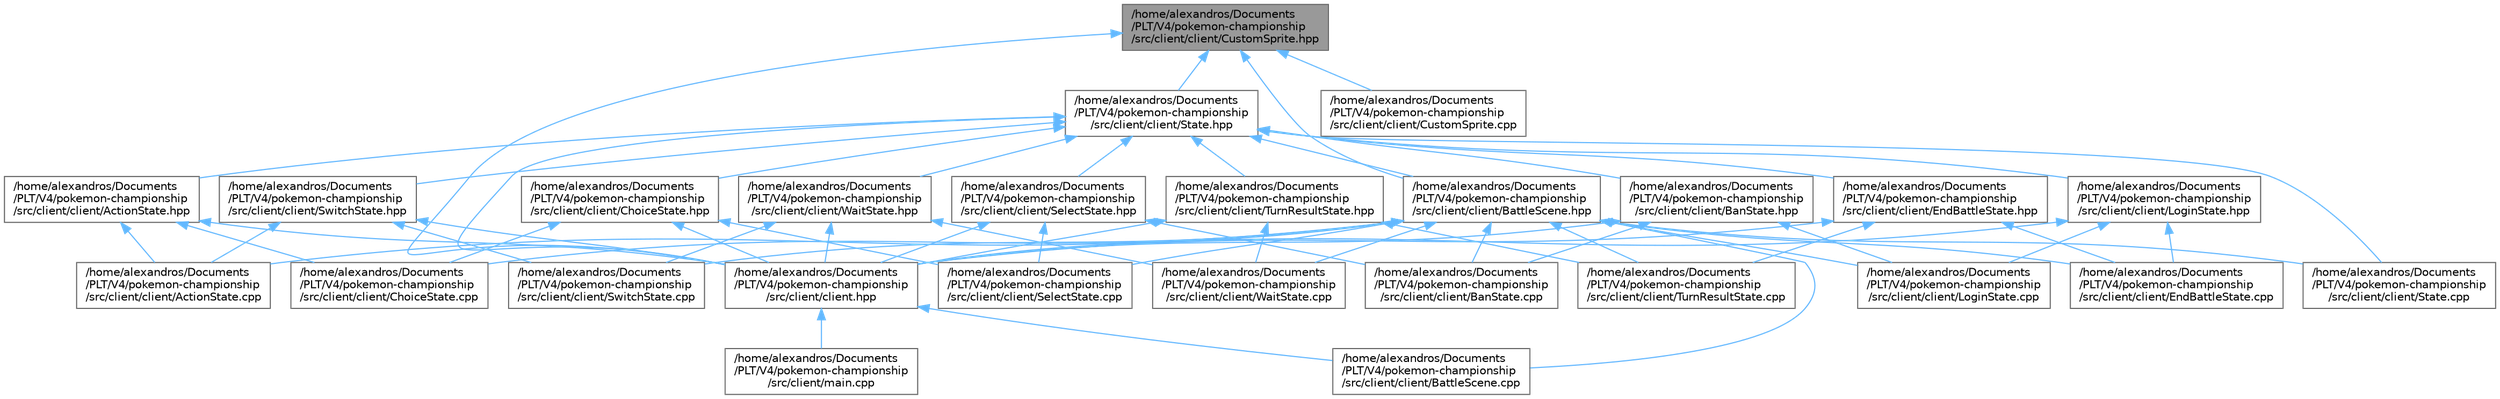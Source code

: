 digraph "/home/alexandros/Documents/PLT/V4/pokemon-championship/src/client/client/CustomSprite.hpp"
{
 // LATEX_PDF_SIZE
  bgcolor="transparent";
  edge [fontname=Helvetica,fontsize=10,labelfontname=Helvetica,labelfontsize=10];
  node [fontname=Helvetica,fontsize=10,shape=box,height=0.2,width=0.4];
  Node1 [label="/home/alexandros/Documents\l/PLT/V4/pokemon-championship\l/src/client/client/CustomSprite.hpp",height=0.2,width=0.4,color="gray40", fillcolor="grey60", style="filled", fontcolor="black",tooltip=" "];
  Node1 -> Node2 [dir="back",color="steelblue1",style="solid"];
  Node2 [label="/home/alexandros/Documents\l/PLT/V4/pokemon-championship\l/src/client/client.hpp",height=0.2,width=0.4,color="grey40", fillcolor="white", style="filled",URL="$client_8hpp.html",tooltip=" "];
  Node2 -> Node3 [dir="back",color="steelblue1",style="solid"];
  Node3 [label="/home/alexandros/Documents\l/PLT/V4/pokemon-championship\l/src/client/client/BattleScene.cpp",height=0.2,width=0.4,color="grey40", fillcolor="white", style="filled",URL="$_battle_scene_8cpp.html",tooltip=" "];
  Node2 -> Node4 [dir="back",color="steelblue1",style="solid"];
  Node4 [label="/home/alexandros/Documents\l/PLT/V4/pokemon-championship\l/src/client/main.cpp",height=0.2,width=0.4,color="grey40", fillcolor="white", style="filled",URL="$client_2main_8cpp.html",tooltip=" "];
  Node1 -> Node5 [dir="back",color="steelblue1",style="solid"];
  Node5 [label="/home/alexandros/Documents\l/PLT/V4/pokemon-championship\l/src/client/client/BattleScene.hpp",height=0.2,width=0.4,color="grey40", fillcolor="white", style="filled",URL="$_battle_scene_8hpp.html",tooltip=" "];
  Node5 -> Node2 [dir="back",color="steelblue1",style="solid"];
  Node5 -> Node6 [dir="back",color="steelblue1",style="solid"];
  Node6 [label="/home/alexandros/Documents\l/PLT/V4/pokemon-championship\l/src/client/client/ActionState.cpp",height=0.2,width=0.4,color="grey40", fillcolor="white", style="filled",URL="$_action_state_8cpp.html",tooltip=" "];
  Node5 -> Node7 [dir="back",color="steelblue1",style="solid"];
  Node7 [label="/home/alexandros/Documents\l/PLT/V4/pokemon-championship\l/src/client/client/BanState.cpp",height=0.2,width=0.4,color="grey40", fillcolor="white", style="filled",URL="$_ban_state_8cpp.html",tooltip=" "];
  Node5 -> Node3 [dir="back",color="steelblue1",style="solid"];
  Node5 -> Node8 [dir="back",color="steelblue1",style="solid"];
  Node8 [label="/home/alexandros/Documents\l/PLT/V4/pokemon-championship\l/src/client/client/ChoiceState.cpp",height=0.2,width=0.4,color="grey40", fillcolor="white", style="filled",URL="$_choice_state_8cpp.html",tooltip=" "];
  Node5 -> Node9 [dir="back",color="steelblue1",style="solid"];
  Node9 [label="/home/alexandros/Documents\l/PLT/V4/pokemon-championship\l/src/client/client/EndBattleState.cpp",height=0.2,width=0.4,color="grey40", fillcolor="white", style="filled",URL="$_end_battle_state_8cpp.html",tooltip=" "];
  Node5 -> Node10 [dir="back",color="steelblue1",style="solid"];
  Node10 [label="/home/alexandros/Documents\l/PLT/V4/pokemon-championship\l/src/client/client/LoginState.cpp",height=0.2,width=0.4,color="grey40", fillcolor="white", style="filled",URL="$_login_state_8cpp.html",tooltip=" "];
  Node5 -> Node11 [dir="back",color="steelblue1",style="solid"];
  Node11 [label="/home/alexandros/Documents\l/PLT/V4/pokemon-championship\l/src/client/client/SelectState.cpp",height=0.2,width=0.4,color="grey40", fillcolor="white", style="filled",URL="$_select_state_8cpp.html",tooltip=" "];
  Node5 -> Node12 [dir="back",color="steelblue1",style="solid"];
  Node12 [label="/home/alexandros/Documents\l/PLT/V4/pokemon-championship\l/src/client/client/State.cpp",height=0.2,width=0.4,color="grey40", fillcolor="white", style="filled",URL="$_state_8cpp.html",tooltip=" "];
  Node5 -> Node13 [dir="back",color="steelblue1",style="solid"];
  Node13 [label="/home/alexandros/Documents\l/PLT/V4/pokemon-championship\l/src/client/client/SwitchState.cpp",height=0.2,width=0.4,color="grey40", fillcolor="white", style="filled",URL="$_switch_state_8cpp.html",tooltip=" "];
  Node5 -> Node14 [dir="back",color="steelblue1",style="solid"];
  Node14 [label="/home/alexandros/Documents\l/PLT/V4/pokemon-championship\l/src/client/client/TurnResultState.cpp",height=0.2,width=0.4,color="grey40", fillcolor="white", style="filled",URL="$_turn_result_state_8cpp.html",tooltip=" "];
  Node5 -> Node15 [dir="back",color="steelblue1",style="solid"];
  Node15 [label="/home/alexandros/Documents\l/PLT/V4/pokemon-championship\l/src/client/client/WaitState.cpp",height=0.2,width=0.4,color="grey40", fillcolor="white", style="filled",URL="$_wait_state_8cpp.html",tooltip=" "];
  Node1 -> Node16 [dir="back",color="steelblue1",style="solid"];
  Node16 [label="/home/alexandros/Documents\l/PLT/V4/pokemon-championship\l/src/client/client/CustomSprite.cpp",height=0.2,width=0.4,color="grey40", fillcolor="white", style="filled",URL="$_custom_sprite_8cpp.html",tooltip=" "];
  Node1 -> Node17 [dir="back",color="steelblue1",style="solid"];
  Node17 [label="/home/alexandros/Documents\l/PLT/V4/pokemon-championship\l/src/client/client/State.hpp",height=0.2,width=0.4,color="grey40", fillcolor="white", style="filled",URL="$client_2client_2state_8hpp.html",tooltip=" "];
  Node17 -> Node2 [dir="back",color="steelblue1",style="solid"];
  Node17 -> Node18 [dir="back",color="steelblue1",style="solid"];
  Node18 [label="/home/alexandros/Documents\l/PLT/V4/pokemon-championship\l/src/client/client/ActionState.hpp",height=0.2,width=0.4,color="grey40", fillcolor="white", style="filled",URL="$_action_state_8hpp.html",tooltip=" "];
  Node18 -> Node2 [dir="back",color="steelblue1",style="solid"];
  Node18 -> Node6 [dir="back",color="steelblue1",style="solid"];
  Node18 -> Node8 [dir="back",color="steelblue1",style="solid"];
  Node17 -> Node19 [dir="back",color="steelblue1",style="solid"];
  Node19 [label="/home/alexandros/Documents\l/PLT/V4/pokemon-championship\l/src/client/client/BanState.hpp",height=0.2,width=0.4,color="grey40", fillcolor="white", style="filled",URL="$_ban_state_8hpp.html",tooltip=" "];
  Node19 -> Node2 [dir="back",color="steelblue1",style="solid"];
  Node19 -> Node7 [dir="back",color="steelblue1",style="solid"];
  Node19 -> Node10 [dir="back",color="steelblue1",style="solid"];
  Node17 -> Node5 [dir="back",color="steelblue1",style="solid"];
  Node17 -> Node20 [dir="back",color="steelblue1",style="solid"];
  Node20 [label="/home/alexandros/Documents\l/PLT/V4/pokemon-championship\l/src/client/client/ChoiceState.hpp",height=0.2,width=0.4,color="grey40", fillcolor="white", style="filled",URL="$_choice_state_8hpp.html",tooltip=" "];
  Node20 -> Node2 [dir="back",color="steelblue1",style="solid"];
  Node20 -> Node8 [dir="back",color="steelblue1",style="solid"];
  Node20 -> Node11 [dir="back",color="steelblue1",style="solid"];
  Node17 -> Node21 [dir="back",color="steelblue1",style="solid"];
  Node21 [label="/home/alexandros/Documents\l/PLT/V4/pokemon-championship\l/src/client/client/EndBattleState.hpp",height=0.2,width=0.4,color="grey40", fillcolor="white", style="filled",URL="$_end_battle_state_8hpp.html",tooltip=" "];
  Node21 -> Node2 [dir="back",color="steelblue1",style="solid"];
  Node21 -> Node9 [dir="back",color="steelblue1",style="solid"];
  Node21 -> Node14 [dir="back",color="steelblue1",style="solid"];
  Node17 -> Node22 [dir="back",color="steelblue1",style="solid"];
  Node22 [label="/home/alexandros/Documents\l/PLT/V4/pokemon-championship\l/src/client/client/LoginState.hpp",height=0.2,width=0.4,color="grey40", fillcolor="white", style="filled",URL="$_login_state_8hpp.html",tooltip=" "];
  Node22 -> Node2 [dir="back",color="steelblue1",style="solid"];
  Node22 -> Node9 [dir="back",color="steelblue1",style="solid"];
  Node22 -> Node10 [dir="back",color="steelblue1",style="solid"];
  Node17 -> Node23 [dir="back",color="steelblue1",style="solid"];
  Node23 [label="/home/alexandros/Documents\l/PLT/V4/pokemon-championship\l/src/client/client/SelectState.hpp",height=0.2,width=0.4,color="grey40", fillcolor="white", style="filled",URL="$_select_state_8hpp.html",tooltip=" "];
  Node23 -> Node2 [dir="back",color="steelblue1",style="solid"];
  Node23 -> Node7 [dir="back",color="steelblue1",style="solid"];
  Node23 -> Node11 [dir="back",color="steelblue1",style="solid"];
  Node17 -> Node12 [dir="back",color="steelblue1",style="solid"];
  Node17 -> Node24 [dir="back",color="steelblue1",style="solid"];
  Node24 [label="/home/alexandros/Documents\l/PLT/V4/pokemon-championship\l/src/client/client/SwitchState.hpp",height=0.2,width=0.4,color="grey40", fillcolor="white", style="filled",URL="$_switch_state_8hpp.html",tooltip=" "];
  Node24 -> Node2 [dir="back",color="steelblue1",style="solid"];
  Node24 -> Node6 [dir="back",color="steelblue1",style="solid"];
  Node24 -> Node13 [dir="back",color="steelblue1",style="solid"];
  Node17 -> Node25 [dir="back",color="steelblue1",style="solid"];
  Node25 [label="/home/alexandros/Documents\l/PLT/V4/pokemon-championship\l/src/client/client/TurnResultState.hpp",height=0.2,width=0.4,color="grey40", fillcolor="white", style="filled",URL="$_turn_result_state_8hpp.html",tooltip=" "];
  Node25 -> Node2 [dir="back",color="steelblue1",style="solid"];
  Node25 -> Node14 [dir="back",color="steelblue1",style="solid"];
  Node25 -> Node15 [dir="back",color="steelblue1",style="solid"];
  Node17 -> Node26 [dir="back",color="steelblue1",style="solid"];
  Node26 [label="/home/alexandros/Documents\l/PLT/V4/pokemon-championship\l/src/client/client/WaitState.hpp",height=0.2,width=0.4,color="grey40", fillcolor="white", style="filled",URL="$_wait_state_8hpp.html",tooltip=" "];
  Node26 -> Node2 [dir="back",color="steelblue1",style="solid"];
  Node26 -> Node13 [dir="back",color="steelblue1",style="solid"];
  Node26 -> Node15 [dir="back",color="steelblue1",style="solid"];
}
